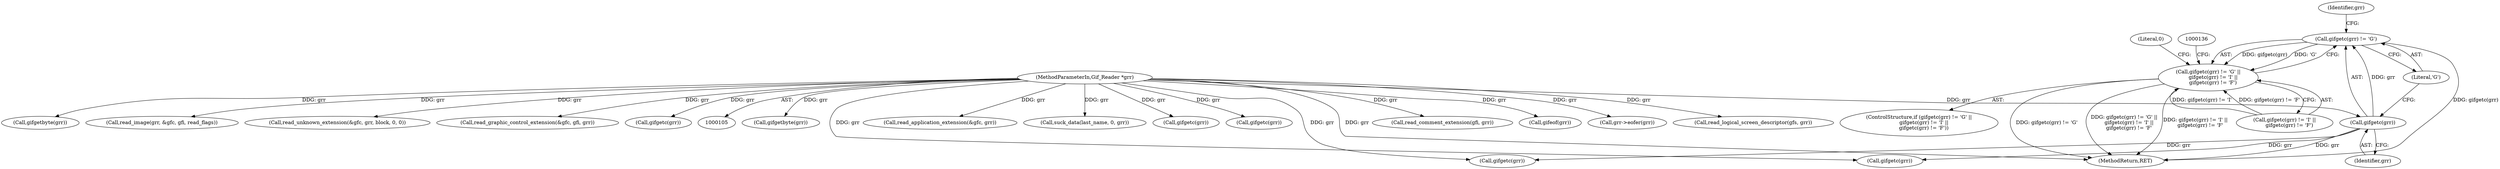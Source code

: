 digraph "0_gifsicle_118a46090c50829dc543179019e6140e1235f909@API" {
"1000120" [label="(Call,gifgetc(grr) != 'G')"];
"1000121" [label="(Call,gifgetc(grr))"];
"1000106" [label="(MethodParameterIn,Gif_Reader *grr)"];
"1000119" [label="(Call,gifgetc(grr) != 'G' ||\n      gifgetc(grr) != 'I' ||\n      gifgetc(grr) != 'F')"];
"1000313" [label="(Call,gifgetbyte(grr))"];
"1000106" [label="(MethodParameterIn,Gif_Reader *grr)"];
"1000126" [label="(Call,gifgetc(grr))"];
"1000500" [label="(MethodReturn,RET)"];
"1000346" [label="(Call,read_application_extension(&gfc, grr))"];
"1000122" [label="(Identifier,grr)"];
"1000332" [label="(Call,suck_data(last_name, 0, grr))"];
"1000123" [label="(Literal,'G')"];
"1000118" [label="(ControlStructure,if (gifgetc(grr) != 'G' ||\n      gifgetc(grr) != 'I' ||\n      gifgetc(grr) != 'F'))"];
"1000141" [label="(Call,gifgetc(grr))"];
"1000130" [label="(Call,gifgetc(grr))"];
"1000340" [label="(Call,read_comment_extension(gfi, grr))"];
"1000241" [label="(Call,gifeof(grr))"];
"1000485" [label="(Call,grr->eofer(grr))"];
"1000134" [label="(Literal,0)"];
"1000233" [label="(Call,read_logical_screen_descriptor(gfs, grr))"];
"1000137" [label="(Call,gifgetc(grr))"];
"1000121" [label="(Call,gifgetc(grr))"];
"1000247" [label="(Call,gifgetbyte(grr))"];
"1000120" [label="(Call,gifgetc(grr) != 'G')"];
"1000276" [label="(Call,read_image(grr, &gfc, gfi, read_flags))"];
"1000352" [label="(Call,read_unknown_extension(&gfc, grr, block, 0, 0))"];
"1000323" [label="(Call,read_graphic_control_extension(&gfc, gfi, grr))"];
"1000119" [label="(Call,gifgetc(grr) != 'G' ||\n      gifgetc(grr) != 'I' ||\n      gifgetc(grr) != 'F')"];
"1000145" [label="(Call,gifgetc(grr))"];
"1000127" [label="(Identifier,grr)"];
"1000124" [label="(Call,gifgetc(grr) != 'I' ||\n      gifgetc(grr) != 'F')"];
"1000120" -> "1000119"  [label="AST: "];
"1000120" -> "1000123"  [label="CFG: "];
"1000121" -> "1000120"  [label="AST: "];
"1000123" -> "1000120"  [label="AST: "];
"1000127" -> "1000120"  [label="CFG: "];
"1000119" -> "1000120"  [label="CFG: "];
"1000120" -> "1000500"  [label="DDG: gifgetc(grr)"];
"1000120" -> "1000119"  [label="DDG: gifgetc(grr)"];
"1000120" -> "1000119"  [label="DDG: 'G'"];
"1000121" -> "1000120"  [label="DDG: grr"];
"1000121" -> "1000122"  [label="CFG: "];
"1000122" -> "1000121"  [label="AST: "];
"1000123" -> "1000121"  [label="CFG: "];
"1000121" -> "1000500"  [label="DDG: grr"];
"1000106" -> "1000121"  [label="DDG: grr"];
"1000121" -> "1000126"  [label="DDG: grr"];
"1000121" -> "1000137"  [label="DDG: grr"];
"1000106" -> "1000105"  [label="AST: "];
"1000106" -> "1000500"  [label="DDG: grr"];
"1000106" -> "1000126"  [label="DDG: grr"];
"1000106" -> "1000130"  [label="DDG: grr"];
"1000106" -> "1000137"  [label="DDG: grr"];
"1000106" -> "1000141"  [label="DDG: grr"];
"1000106" -> "1000145"  [label="DDG: grr"];
"1000106" -> "1000233"  [label="DDG: grr"];
"1000106" -> "1000241"  [label="DDG: grr"];
"1000106" -> "1000247"  [label="DDG: grr"];
"1000106" -> "1000276"  [label="DDG: grr"];
"1000106" -> "1000313"  [label="DDG: grr"];
"1000106" -> "1000323"  [label="DDG: grr"];
"1000106" -> "1000332"  [label="DDG: grr"];
"1000106" -> "1000340"  [label="DDG: grr"];
"1000106" -> "1000346"  [label="DDG: grr"];
"1000106" -> "1000352"  [label="DDG: grr"];
"1000106" -> "1000485"  [label="DDG: grr"];
"1000119" -> "1000118"  [label="AST: "];
"1000119" -> "1000124"  [label="CFG: "];
"1000124" -> "1000119"  [label="AST: "];
"1000134" -> "1000119"  [label="CFG: "];
"1000136" -> "1000119"  [label="CFG: "];
"1000119" -> "1000500"  [label="DDG: gifgetc(grr) != 'G'"];
"1000119" -> "1000500"  [label="DDG: gifgetc(grr) != 'G' ||\n      gifgetc(grr) != 'I' ||\n      gifgetc(grr) != 'F'"];
"1000119" -> "1000500"  [label="DDG: gifgetc(grr) != 'I' ||\n      gifgetc(grr) != 'F'"];
"1000124" -> "1000119"  [label="DDG: gifgetc(grr) != 'I'"];
"1000124" -> "1000119"  [label="DDG: gifgetc(grr) != 'F'"];
}
